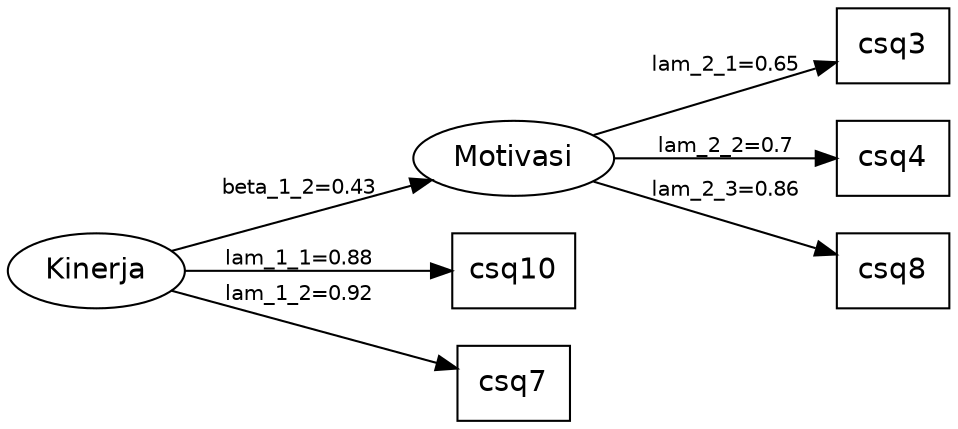 digraph "cetak_sem" {
  rankdir=LR;
  size="8,8";
  node [fontname="Helvetica" fontsize=14 shape=box];
  edge [fontname="Helvetica" fontsize=10];
  center=1;
  "Kinerja" [shape=ellipse]
  "Motivasi" [shape=ellipse]
 "Kinerja" -> "csq10" [label="lam_1_1=0.88"];
  "Kinerja" -> "csq7" [label="lam_1_2=0.92"];
  "Motivasi" -> "csq3" [label="lam_2_1=0.65"];
  "Motivasi" -> "csq4" [label="lam_2_2=0.7"];
  "Motivasi" -> "csq8" [label="lam_2_3=0.86"];
  "Kinerja" -> "Motivasi" [label="beta_1_2=0.43"];
}
